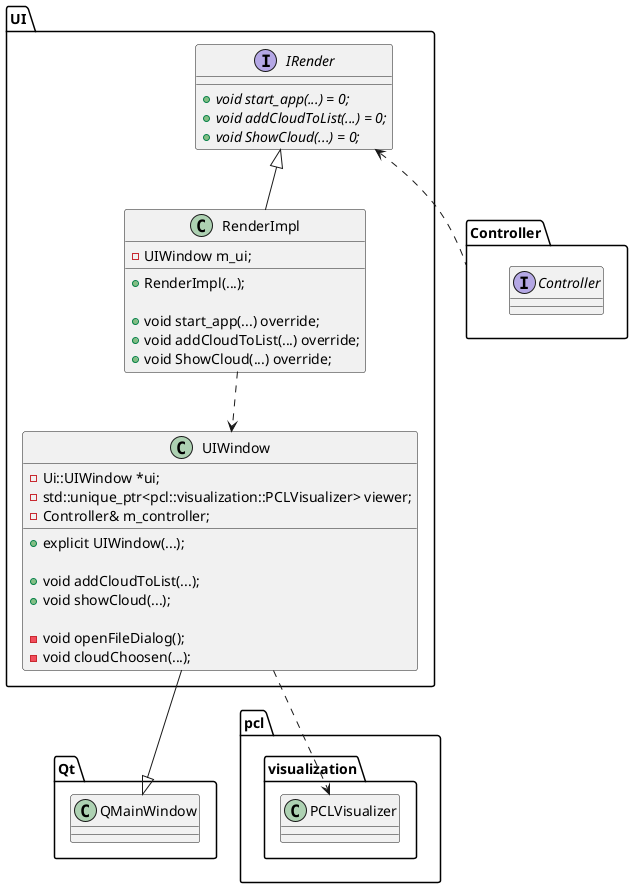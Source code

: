 @startuml


package "Controller" {
	interface Controller {
	}
}

package "UI" {
	interface IRender {
	  +{abstract} void start_app(...) = 0;
	  +{abstract} void addCloudToList(...) = 0;
	  +{abstract} void ShowCloud(...) = 0;
	}

	class UIWindow {
	    +explicit UIWindow(...);
	    
	    +void addCloudToList(...);
	    +void showCloud(...);

	    -void openFileDialog();
	    -void cloudChoosen(...);

	    -Ui::UIWindow *ui;
	    -std::unique_ptr<pcl::visualization::PCLVisualizer> viewer;
	    -Controller& m_controller;
	}

	class RenderImpl {
	    +RenderImpl(...);

	    +void start_app(...) override;
	    +void addCloudToList(...) override;
	    +void ShowCloud(...) override;

	    -UIWindow m_ui;
	}

}

package "Qt" {
	class QMainWindow{
	}
}

package "pcl" {
	package "visualization" {
		class PCLVisualizer {

		}
	}
}


QMainWindow <|-u- UIWindow
IRender <|-- RenderImpl

RenderImpl ..> UIWindow
UIWindow .d.> PCLVisualizer


IRender <.d. Controller


@enduml